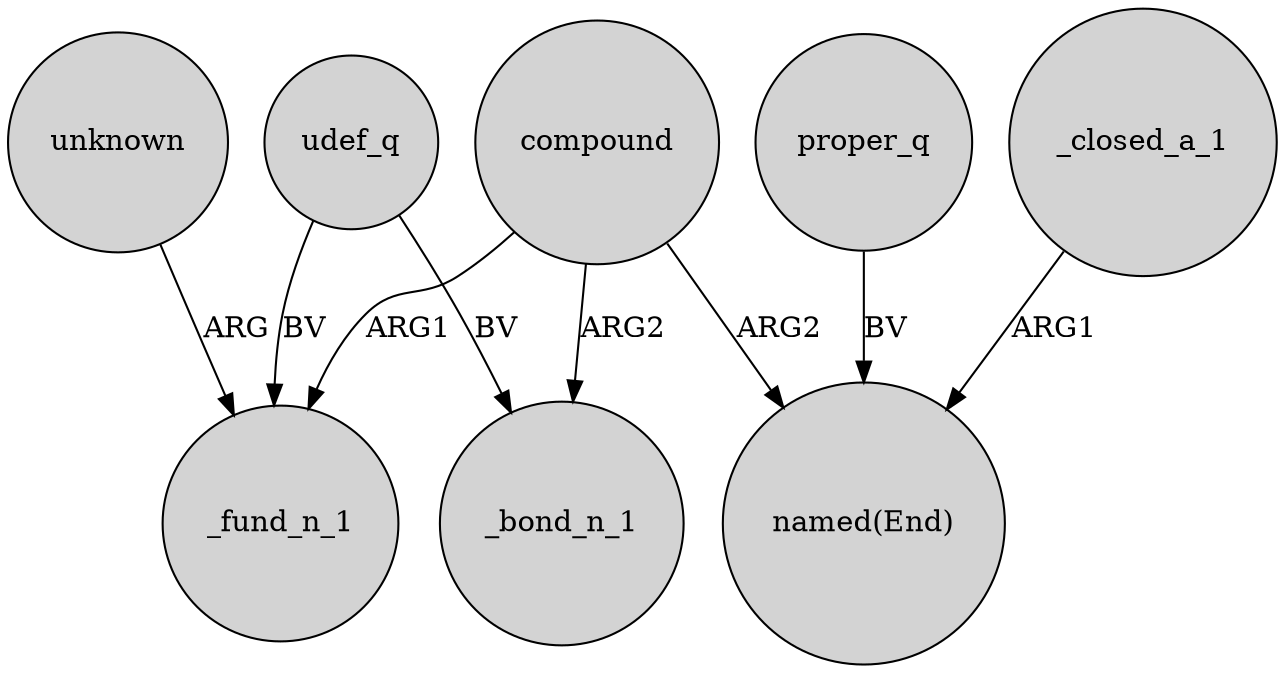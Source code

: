 digraph {
	node [shape=circle style=filled]
	compound -> _bond_n_1 [label=ARG2]
	udef_q -> _bond_n_1 [label=BV]
	proper_q -> "named(End)" [label=BV]
	_closed_a_1 -> "named(End)" [label=ARG1]
	unknown -> _fund_n_1 [label=ARG]
	compound -> "named(End)" [label=ARG2]
	udef_q -> _fund_n_1 [label=BV]
	compound -> _fund_n_1 [label=ARG1]
}
